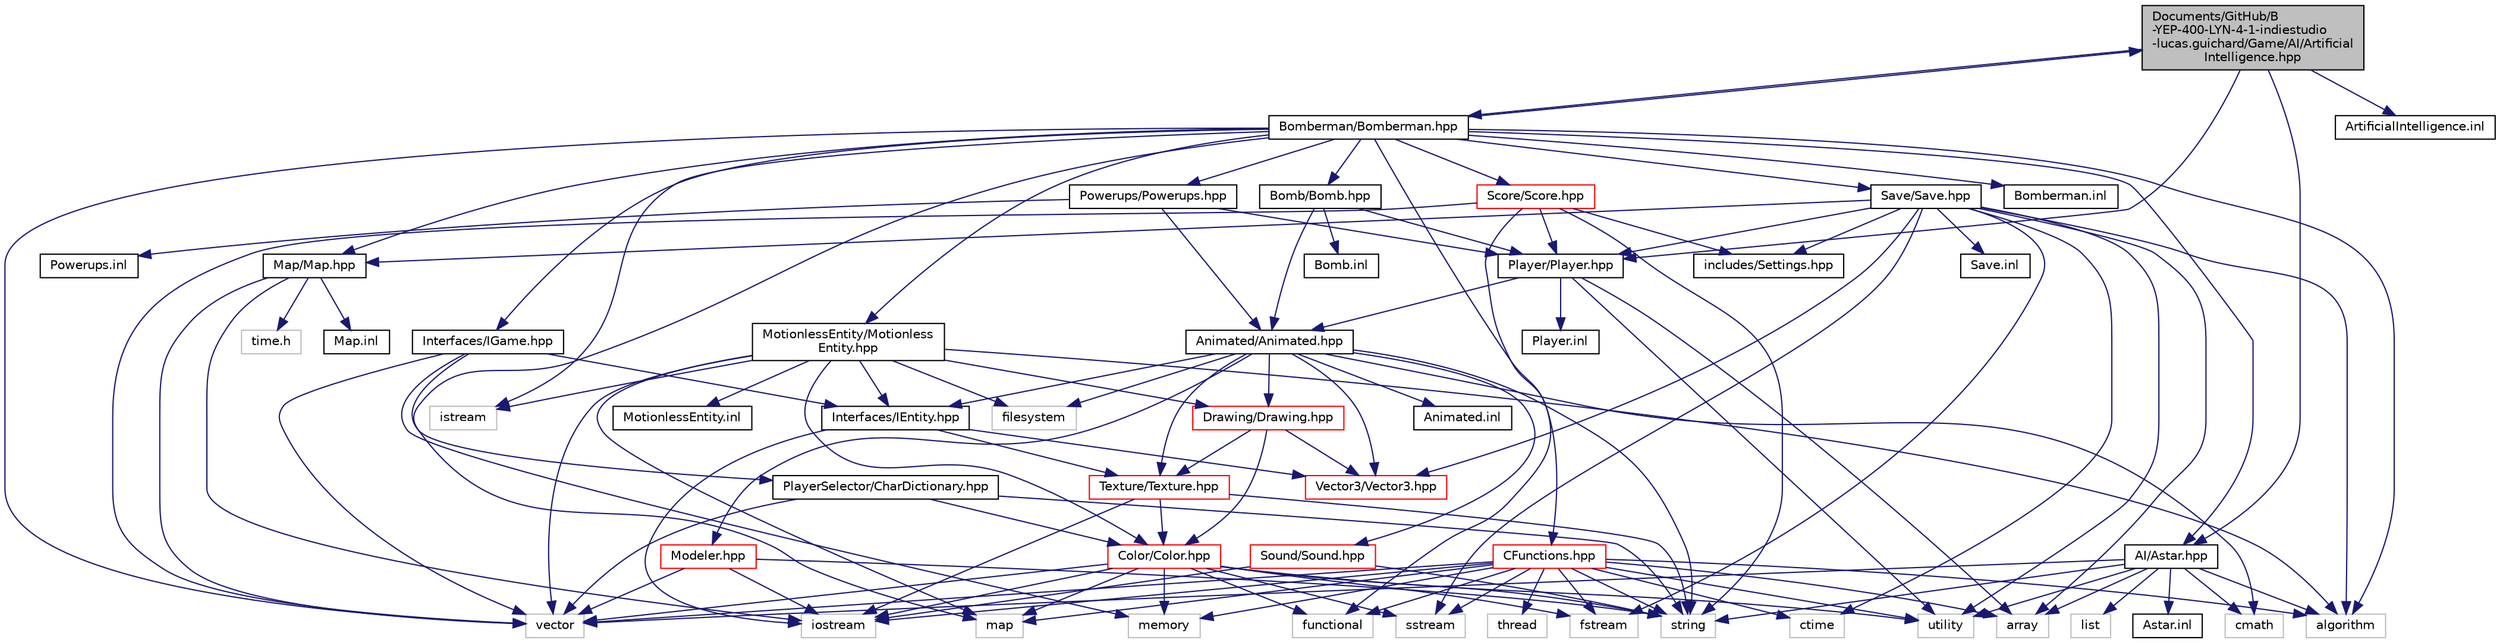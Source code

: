 digraph "Documents/GitHub/B-YEP-400-LYN-4-1-indiestudio-lucas.guichard/Game/AI/ArtificialIntelligence.hpp"
{
 // LATEX_PDF_SIZE
  edge [fontname="Helvetica",fontsize="10",labelfontname="Helvetica",labelfontsize="10"];
  node [fontname="Helvetica",fontsize="10",shape=record];
  Node1 [label="Documents/GitHub/B\l-YEP-400-LYN-4-1-indiestudio\l-lucas.guichard/Game/AI/Artificial\lIntelligence.hpp",height=0.2,width=0.4,color="black", fillcolor="grey75", style="filled", fontcolor="black",tooltip=" "];
  Node1 -> Node2 [color="midnightblue",fontsize="10",style="solid"];
  Node2 [label="Player/Player.hpp",height=0.2,width=0.4,color="black", fillcolor="white", style="filled",URL="$_game_2_player_2_player_8hpp.html",tooltip=" "];
  Node2 -> Node3 [color="midnightblue",fontsize="10",style="solid"];
  Node3 [label="array",height=0.2,width=0.4,color="grey75", fillcolor="white", style="filled",tooltip=" "];
  Node2 -> Node4 [color="midnightblue",fontsize="10",style="solid"];
  Node4 [label="utility",height=0.2,width=0.4,color="grey75", fillcolor="white", style="filled",tooltip=" "];
  Node2 -> Node5 [color="midnightblue",fontsize="10",style="solid"];
  Node5 [label="Animated/Animated.hpp",height=0.2,width=0.4,color="black", fillcolor="white", style="filled",URL="$_animated_8hpp.html",tooltip=" "];
  Node5 -> Node6 [color="midnightblue",fontsize="10",style="solid"];
  Node6 [label="Interfaces/IEntity.hpp",height=0.2,width=0.4,color="black", fillcolor="white", style="filled",URL="$_i_entity_8hpp.html",tooltip=" "];
  Node6 -> Node7 [color="midnightblue",fontsize="10",style="solid"];
  Node7 [label="iostream",height=0.2,width=0.4,color="grey75", fillcolor="white", style="filled",tooltip=" "];
  Node6 -> Node8 [color="midnightblue",fontsize="10",style="solid"];
  Node8 [label="Texture/Texture.hpp",height=0.2,width=0.4,color="red", fillcolor="white", style="filled",URL="$_texture_8hpp.html",tooltip=" "];
  Node8 -> Node9 [color="midnightblue",fontsize="10",style="solid"];
  Node9 [label="string",height=0.2,width=0.4,color="grey75", fillcolor="white", style="filled",tooltip=" "];
  Node8 -> Node7 [color="midnightblue",fontsize="10",style="solid"];
  Node8 -> Node11 [color="midnightblue",fontsize="10",style="solid"];
  Node11 [label="Color/Color.hpp",height=0.2,width=0.4,color="red", fillcolor="white", style="filled",URL="$_color_8hpp.html",tooltip=" "];
  Node11 -> Node7 [color="midnightblue",fontsize="10",style="solid"];
  Node11 -> Node12 [color="midnightblue",fontsize="10",style="solid"];
  Node12 [label="functional",height=0.2,width=0.4,color="grey75", fillcolor="white", style="filled",tooltip=" "];
  Node11 -> Node9 [color="midnightblue",fontsize="10",style="solid"];
  Node11 -> Node13 [color="midnightblue",fontsize="10",style="solid"];
  Node13 [label="map",height=0.2,width=0.4,color="grey75", fillcolor="white", style="filled",tooltip=" "];
  Node11 -> Node14 [color="midnightblue",fontsize="10",style="solid"];
  Node14 [label="sstream",height=0.2,width=0.4,color="grey75", fillcolor="white", style="filled",tooltip=" "];
  Node11 -> Node15 [color="midnightblue",fontsize="10",style="solid"];
  Node15 [label="vector",height=0.2,width=0.4,color="grey75", fillcolor="white", style="filled",tooltip=" "];
  Node11 -> Node16 [color="midnightblue",fontsize="10",style="solid"];
  Node16 [label="fstream",height=0.2,width=0.4,color="grey75", fillcolor="white", style="filled",tooltip=" "];
  Node11 -> Node17 [color="midnightblue",fontsize="10",style="solid"];
  Node17 [label="memory",height=0.2,width=0.4,color="grey75", fillcolor="white", style="filled",tooltip=" "];
  Node11 -> Node4 [color="midnightblue",fontsize="10",style="solid"];
  Node6 -> Node30 [color="midnightblue",fontsize="10",style="solid"];
  Node30 [label="Vector3/Vector3.hpp",height=0.2,width=0.4,color="red", fillcolor="white", style="filled",URL="$_vector3_8hpp.html",tooltip=" "];
  Node5 -> Node30 [color="midnightblue",fontsize="10",style="solid"];
  Node5 -> Node32 [color="midnightblue",fontsize="10",style="solid"];
  Node32 [label="Sound/Sound.hpp",height=0.2,width=0.4,color="red", fillcolor="white", style="filled",URL="$_sound_8hpp.html",tooltip=" "];
  Node32 -> Node9 [color="midnightblue",fontsize="10",style="solid"];
  Node32 -> Node7 [color="midnightblue",fontsize="10",style="solid"];
  Node5 -> Node34 [color="midnightblue",fontsize="10",style="solid"];
  Node34 [label="Drawing/Drawing.hpp",height=0.2,width=0.4,color="red", fillcolor="white", style="filled",URL="$_drawing_8hpp.html",tooltip=" "];
  Node34 -> Node11 [color="midnightblue",fontsize="10",style="solid"];
  Node34 -> Node30 [color="midnightblue",fontsize="10",style="solid"];
  Node34 -> Node8 [color="midnightblue",fontsize="10",style="solid"];
  Node5 -> Node8 [color="midnightblue",fontsize="10",style="solid"];
  Node5 -> Node9 [color="midnightblue",fontsize="10",style="solid"];
  Node5 -> Node36 [color="midnightblue",fontsize="10",style="solid"];
  Node36 [label="filesystem",height=0.2,width=0.4,color="grey75", fillcolor="white", style="filled",tooltip=" "];
  Node5 -> Node37 [color="midnightblue",fontsize="10",style="solid"];
  Node37 [label="cmath",height=0.2,width=0.4,color="grey75", fillcolor="white", style="filled",tooltip=" "];
  Node5 -> Node38 [color="midnightblue",fontsize="10",style="solid"];
  Node38 [label="Modeler.hpp",height=0.2,width=0.4,color="red", fillcolor="white", style="filled",URL="$_modeler_8hpp.html",tooltip=" "];
  Node38 -> Node9 [color="midnightblue",fontsize="10",style="solid"];
  Node38 -> Node15 [color="midnightblue",fontsize="10",style="solid"];
  Node38 -> Node7 [color="midnightblue",fontsize="10",style="solid"];
  Node5 -> Node41 [color="midnightblue",fontsize="10",style="solid"];
  Node41 [label="Animated.inl",height=0.2,width=0.4,color="black", fillcolor="white", style="filled",URL="$_animated_8inl.html",tooltip=" "];
  Node2 -> Node42 [color="midnightblue",fontsize="10",style="solid"];
  Node42 [label="Player.inl",height=0.2,width=0.4,color="black", fillcolor="white", style="filled",URL="$_player_8inl.html",tooltip=" "];
  Node1 -> Node43 [color="midnightblue",fontsize="10",style="solid"];
  Node43 [label="Bomberman/Bomberman.hpp",height=0.2,width=0.4,color="black", fillcolor="white", style="filled",URL="$_bomberman_8hpp.html",tooltip=" "];
  Node43 -> Node15 [color="midnightblue",fontsize="10",style="solid"];
  Node43 -> Node44 [color="midnightblue",fontsize="10",style="solid"];
  Node44 [label="istream",height=0.2,width=0.4,color="grey75", fillcolor="white", style="filled",tooltip=" "];
  Node43 -> Node45 [color="midnightblue",fontsize="10",style="solid"];
  Node45 [label="algorithm",height=0.2,width=0.4,color="grey75", fillcolor="white", style="filled",tooltip=" "];
  Node43 -> Node13 [color="midnightblue",fontsize="10",style="solid"];
  Node43 -> Node46 [color="midnightblue",fontsize="10",style="solid"];
  Node46 [label="Interfaces/IGame.hpp",height=0.2,width=0.4,color="black", fillcolor="white", style="filled",URL="$_i_game_8hpp.html",tooltip=" "];
  Node46 -> Node6 [color="midnightblue",fontsize="10",style="solid"];
  Node46 -> Node17 [color="midnightblue",fontsize="10",style="solid"];
  Node46 -> Node15 [color="midnightblue",fontsize="10",style="solid"];
  Node46 -> Node47 [color="midnightblue",fontsize="10",style="solid"];
  Node47 [label="PlayerSelector/CharDictionary.hpp",height=0.2,width=0.4,color="black", fillcolor="white", style="filled",URL="$_char_dictionary_8hpp.html",tooltip=" "];
  Node47 -> Node9 [color="midnightblue",fontsize="10",style="solid"];
  Node47 -> Node15 [color="midnightblue",fontsize="10",style="solid"];
  Node47 -> Node11 [color="midnightblue",fontsize="10",style="solid"];
  Node43 -> Node48 [color="midnightblue",fontsize="10",style="solid"];
  Node48 [label="Powerups/Powerups.hpp",height=0.2,width=0.4,color="black", fillcolor="white", style="filled",URL="$_powerups_8hpp.html",tooltip=" "];
  Node48 -> Node5 [color="midnightblue",fontsize="10",style="solid"];
  Node48 -> Node2 [color="midnightblue",fontsize="10",style="solid"];
  Node48 -> Node49 [color="midnightblue",fontsize="10",style="solid"];
  Node49 [label="Powerups.inl",height=0.2,width=0.4,color="black", fillcolor="white", style="filled",URL="$_powerups_8inl.html",tooltip=" "];
  Node43 -> Node50 [color="midnightblue",fontsize="10",style="solid"];
  Node50 [label="Map/Map.hpp",height=0.2,width=0.4,color="black", fillcolor="white", style="filled",URL="$_game_2_map_2_map_8hpp.html",tooltip=" "];
  Node50 -> Node15 [color="midnightblue",fontsize="10",style="solid"];
  Node50 -> Node7 [color="midnightblue",fontsize="10",style="solid"];
  Node50 -> Node51 [color="midnightblue",fontsize="10",style="solid"];
  Node51 [label="time.h",height=0.2,width=0.4,color="grey75", fillcolor="white", style="filled",tooltip=" "];
  Node50 -> Node52 [color="midnightblue",fontsize="10",style="solid"];
  Node52 [label="Map.inl",height=0.2,width=0.4,color="black", fillcolor="white", style="filled",URL="$_map_8inl.html",tooltip=" "];
  Node43 -> Node53 [color="midnightblue",fontsize="10",style="solid"];
  Node53 [label="Save/Save.hpp",height=0.2,width=0.4,color="black", fillcolor="white", style="filled",URL="$_save_8hpp.html",tooltip=" "];
  Node53 -> Node3 [color="midnightblue",fontsize="10",style="solid"];
  Node53 -> Node16 [color="midnightblue",fontsize="10",style="solid"];
  Node53 -> Node54 [color="midnightblue",fontsize="10",style="solid"];
  Node54 [label="ctime",height=0.2,width=0.4,color="grey75", fillcolor="white", style="filled",tooltip=" "];
  Node53 -> Node14 [color="midnightblue",fontsize="10",style="solid"];
  Node53 -> Node45 [color="midnightblue",fontsize="10",style="solid"];
  Node53 -> Node4 [color="midnightblue",fontsize="10",style="solid"];
  Node53 -> Node55 [color="midnightblue",fontsize="10",style="solid"];
  Node55 [label="includes/Settings.hpp",height=0.2,width=0.4,color="black", fillcolor="white", style="filled",URL="$_settings_8hpp.html",tooltip=" "];
  Node53 -> Node2 [color="midnightblue",fontsize="10",style="solid"];
  Node53 -> Node50 [color="midnightblue",fontsize="10",style="solid"];
  Node53 -> Node30 [color="midnightblue",fontsize="10",style="solid"];
  Node53 -> Node56 [color="midnightblue",fontsize="10",style="solid"];
  Node56 [label="Save.inl",height=0.2,width=0.4,color="black", fillcolor="white", style="filled",URL="$_save_8inl.html",tooltip=" "];
  Node43 -> Node57 [color="midnightblue",fontsize="10",style="solid"];
  Node57 [label="MotionlessEntity/Motionless\lEntity.hpp",height=0.2,width=0.4,color="black", fillcolor="white", style="filled",URL="$_motionless_entity_8hpp.html",tooltip=" "];
  Node57 -> Node15 [color="midnightblue",fontsize="10",style="solid"];
  Node57 -> Node44 [color="midnightblue",fontsize="10",style="solid"];
  Node57 -> Node45 [color="midnightblue",fontsize="10",style="solid"];
  Node57 -> Node13 [color="midnightblue",fontsize="10",style="solid"];
  Node57 -> Node6 [color="midnightblue",fontsize="10",style="solid"];
  Node57 -> Node34 [color="midnightblue",fontsize="10",style="solid"];
  Node57 -> Node11 [color="midnightblue",fontsize="10",style="solid"];
  Node57 -> Node36 [color="midnightblue",fontsize="10",style="solid"];
  Node57 -> Node58 [color="midnightblue",fontsize="10",style="solid"];
  Node58 [label="MotionlessEntity.inl",height=0.2,width=0.4,color="black", fillcolor="white", style="filled",URL="$_motionless_entity_8inl.html",tooltip=" "];
  Node43 -> Node59 [color="midnightblue",fontsize="10",style="solid"];
  Node59 [label="Bomb/Bomb.hpp",height=0.2,width=0.4,color="black", fillcolor="white", style="filled",URL="$_bomb_8hpp.html",tooltip=" "];
  Node59 -> Node5 [color="midnightblue",fontsize="10",style="solid"];
  Node59 -> Node2 [color="midnightblue",fontsize="10",style="solid"];
  Node59 -> Node60 [color="midnightblue",fontsize="10",style="solid"];
  Node60 [label="Bomb.inl",height=0.2,width=0.4,color="black", fillcolor="white", style="filled",URL="$_bomb_8inl.html",tooltip=" "];
  Node43 -> Node1 [color="midnightblue",fontsize="10",style="solid"];
  Node43 -> Node61 [color="midnightblue",fontsize="10",style="solid"];
  Node61 [label="AI/Astar.hpp",height=0.2,width=0.4,color="black", fillcolor="white", style="filled",URL="$_astar_8hpp.html",tooltip=" "];
  Node61 -> Node4 [color="midnightblue",fontsize="10",style="solid"];
  Node61 -> Node15 [color="midnightblue",fontsize="10",style="solid"];
  Node61 -> Node9 [color="midnightblue",fontsize="10",style="solid"];
  Node61 -> Node3 [color="midnightblue",fontsize="10",style="solid"];
  Node61 -> Node37 [color="midnightblue",fontsize="10",style="solid"];
  Node61 -> Node62 [color="midnightblue",fontsize="10",style="solid"];
  Node62 [label="list",height=0.2,width=0.4,color="grey75", fillcolor="white", style="filled",tooltip=" "];
  Node61 -> Node45 [color="midnightblue",fontsize="10",style="solid"];
  Node61 -> Node63 [color="midnightblue",fontsize="10",style="solid"];
  Node63 [label="Astar.inl",height=0.2,width=0.4,color="black", fillcolor="white", style="filled",URL="$_astar_8inl.html",tooltip=" "];
  Node43 -> Node64 [color="midnightblue",fontsize="10",style="solid"];
  Node64 [label="CFunctions.hpp",height=0.2,width=0.4,color="red", fillcolor="white", style="filled",URL="$_c_functions_8hpp.html",tooltip=" "];
  Node64 -> Node7 [color="midnightblue",fontsize="10",style="solid"];
  Node64 -> Node12 [color="midnightblue",fontsize="10",style="solid"];
  Node64 -> Node9 [color="midnightblue",fontsize="10",style="solid"];
  Node64 -> Node3 [color="midnightblue",fontsize="10",style="solid"];
  Node64 -> Node13 [color="midnightblue",fontsize="10",style="solid"];
  Node64 -> Node14 [color="midnightblue",fontsize="10",style="solid"];
  Node64 -> Node15 [color="midnightblue",fontsize="10",style="solid"];
  Node64 -> Node16 [color="midnightblue",fontsize="10",style="solid"];
  Node64 -> Node17 [color="midnightblue",fontsize="10",style="solid"];
  Node64 -> Node4 [color="midnightblue",fontsize="10",style="solid"];
  Node64 -> Node65 [color="midnightblue",fontsize="10",style="solid"];
  Node65 [label="thread",height=0.2,width=0.4,color="grey75", fillcolor="white", style="filled",tooltip=" "];
  Node64 -> Node45 [color="midnightblue",fontsize="10",style="solid"];
  Node64 -> Node54 [color="midnightblue",fontsize="10",style="solid"];
  Node43 -> Node68 [color="midnightblue",fontsize="10",style="solid"];
  Node68 [label="Score/Score.hpp",height=0.2,width=0.4,color="red", fillcolor="white", style="filled",URL="$_score_8hpp.html",tooltip=" "];
  Node68 -> Node15 [color="midnightblue",fontsize="10",style="solid"];
  Node68 -> Node9 [color="midnightblue",fontsize="10",style="solid"];
  Node68 -> Node12 [color="midnightblue",fontsize="10",style="solid"];
  Node68 -> Node2 [color="midnightblue",fontsize="10",style="solid"];
  Node68 -> Node55 [color="midnightblue",fontsize="10",style="solid"];
  Node43 -> Node71 [color="midnightblue",fontsize="10",style="solid"];
  Node71 [label="Bomberman.inl",height=0.2,width=0.4,color="black", fillcolor="white", style="filled",URL="$_bomberman_8inl.html",tooltip=" "];
  Node1 -> Node61 [color="midnightblue",fontsize="10",style="solid"];
  Node1 -> Node72 [color="midnightblue",fontsize="10",style="solid"];
  Node72 [label="ArtificialIntelligence.inl",height=0.2,width=0.4,color="black", fillcolor="white", style="filled",URL="$_artificial_intelligence_8inl.html",tooltip=" "];
}
